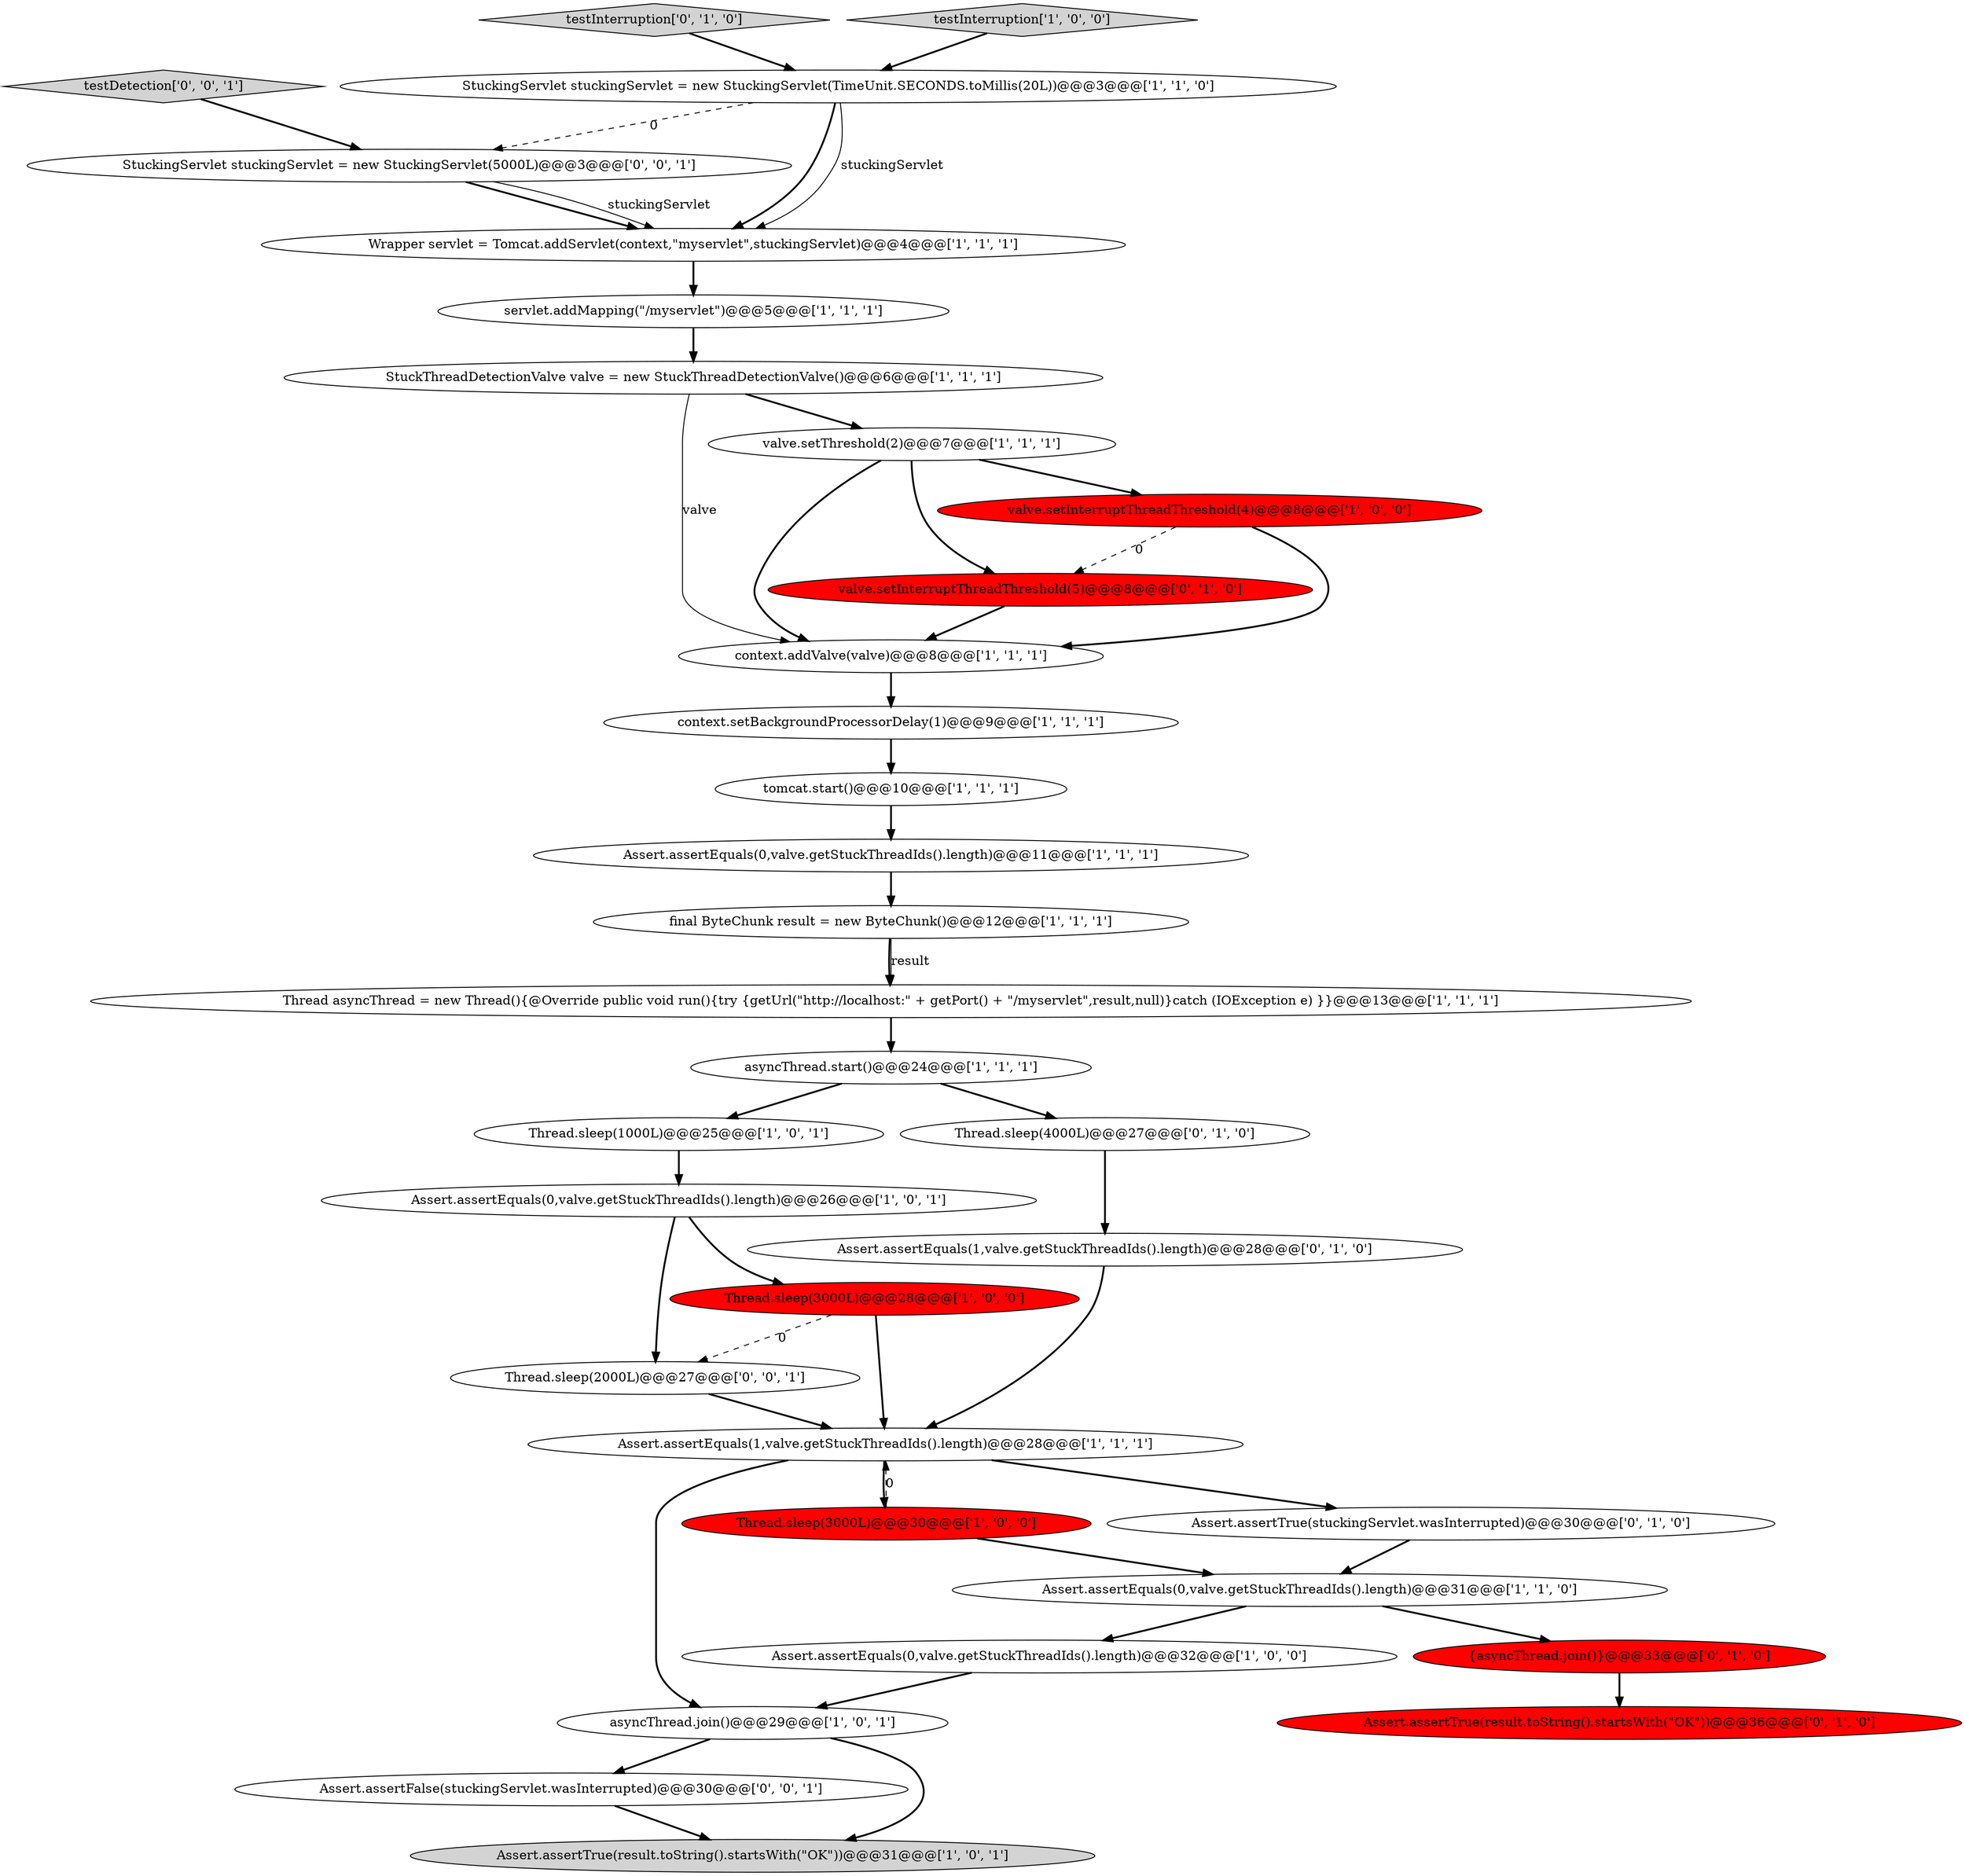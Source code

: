 digraph {
24 [style = filled, label = "valve.setInterruptThreadThreshold(5)@@@8@@@['0', '1', '0']", fillcolor = red, shape = ellipse image = "AAA1AAABBB2BBB"];
7 [style = filled, label = "StuckThreadDetectionValve valve = new StuckThreadDetectionValve()@@@6@@@['1', '1', '1']", fillcolor = white, shape = ellipse image = "AAA0AAABBB1BBB"];
29 [style = filled, label = "Assert.assertTrue(result.toString().startsWith(\"OK\"))@@@36@@@['0', '1', '0']", fillcolor = red, shape = ellipse image = "AAA1AAABBB2BBB"];
32 [style = filled, label = "Assert.assertFalse(stuckingServlet.wasInterrupted)@@@30@@@['0', '0', '1']", fillcolor = white, shape = ellipse image = "AAA0AAABBB3BBB"];
6 [style = filled, label = "asyncThread.start()@@@24@@@['1', '1', '1']", fillcolor = white, shape = ellipse image = "AAA0AAABBB1BBB"];
16 [style = filled, label = "Assert.assertEquals(0,valve.getStuckThreadIds().length)@@@11@@@['1', '1', '1']", fillcolor = white, shape = ellipse image = "AAA0AAABBB1BBB"];
19 [style = filled, label = "final ByteChunk result = new ByteChunk()@@@12@@@['1', '1', '1']", fillcolor = white, shape = ellipse image = "AAA0AAABBB1BBB"];
5 [style = filled, label = "tomcat.start()@@@10@@@['1', '1', '1']", fillcolor = white, shape = ellipse image = "AAA0AAABBB1BBB"];
33 [style = filled, label = "StuckingServlet stuckingServlet = new StuckingServlet(5000L)@@@3@@@['0', '0', '1']", fillcolor = white, shape = ellipse image = "AAA0AAABBB3BBB"];
2 [style = filled, label = "Thread.sleep(1000L)@@@25@@@['1', '0', '1']", fillcolor = white, shape = ellipse image = "AAA0AAABBB1BBB"];
3 [style = filled, label = "context.setBackgroundProcessorDelay(1)@@@9@@@['1', '1', '1']", fillcolor = white, shape = ellipse image = "AAA0AAABBB1BBB"];
18 [style = filled, label = "Wrapper servlet = Tomcat.addServlet(context,\"myservlet\",stuckingServlet)@@@4@@@['1', '1', '1']", fillcolor = white, shape = ellipse image = "AAA0AAABBB1BBB"];
11 [style = filled, label = "Assert.assertEquals(0,valve.getStuckThreadIds().length)@@@26@@@['1', '0', '1']", fillcolor = white, shape = ellipse image = "AAA0AAABBB1BBB"];
20 [style = filled, label = "Assert.assertEquals(0,valve.getStuckThreadIds().length)@@@32@@@['1', '0', '0']", fillcolor = white, shape = ellipse image = "AAA0AAABBB1BBB"];
21 [style = filled, label = "Thread.sleep(3000L)@@@28@@@['1', '0', '0']", fillcolor = red, shape = ellipse image = "AAA1AAABBB1BBB"];
12 [style = filled, label = "Thread asyncThread = new Thread(){@Override public void run(){try {getUrl(\"http://localhost:\" + getPort() + \"/myservlet\",result,null)}catch (IOException e) }}@@@13@@@['1', '1', '1']", fillcolor = white, shape = ellipse image = "AAA0AAABBB1BBB"];
17 [style = filled, label = "Assert.assertTrue(result.toString().startsWith(\"OK\"))@@@31@@@['1', '0', '1']", fillcolor = lightgray, shape = ellipse image = "AAA0AAABBB1BBB"];
14 [style = filled, label = "StuckingServlet stuckingServlet = new StuckingServlet(TimeUnit.SECONDS.toMillis(20L))@@@3@@@['1', '1', '0']", fillcolor = white, shape = ellipse image = "AAA0AAABBB1BBB"];
0 [style = filled, label = "Assert.assertEquals(1,valve.getStuckThreadIds().length)@@@28@@@['1', '1', '1']", fillcolor = white, shape = ellipse image = "AAA0AAABBB1BBB"];
30 [style = filled, label = "testDetection['0', '0', '1']", fillcolor = lightgray, shape = diamond image = "AAA0AAABBB3BBB"];
26 [style = filled, label = "Thread.sleep(4000L)@@@27@@@['0', '1', '0']", fillcolor = white, shape = ellipse image = "AAA0AAABBB2BBB"];
1 [style = filled, label = "asyncThread.join()@@@29@@@['1', '0', '1']", fillcolor = white, shape = ellipse image = "AAA0AAABBB1BBB"];
23 [style = filled, label = "Assert.assertTrue(stuckingServlet.wasInterrupted)@@@30@@@['0', '1', '0']", fillcolor = white, shape = ellipse image = "AAA0AAABBB2BBB"];
15 [style = filled, label = "context.addValve(valve)@@@8@@@['1', '1', '1']", fillcolor = white, shape = ellipse image = "AAA0AAABBB1BBB"];
28 [style = filled, label = "Assert.assertEquals(1,valve.getStuckThreadIds().length)@@@28@@@['0', '1', '0']", fillcolor = white, shape = ellipse image = "AAA0AAABBB2BBB"];
25 [style = filled, label = "testInterruption['0', '1', '0']", fillcolor = lightgray, shape = diamond image = "AAA0AAABBB2BBB"];
13 [style = filled, label = "testInterruption['1', '0', '0']", fillcolor = lightgray, shape = diamond image = "AAA0AAABBB1BBB"];
4 [style = filled, label = "servlet.addMapping(\"/myservlet\")@@@5@@@['1', '1', '1']", fillcolor = white, shape = ellipse image = "AAA0AAABBB1BBB"];
8 [style = filled, label = "Thread.sleep(3000L)@@@30@@@['1', '0', '0']", fillcolor = red, shape = ellipse image = "AAA1AAABBB1BBB"];
31 [style = filled, label = "Thread.sleep(2000L)@@@27@@@['0', '0', '1']", fillcolor = white, shape = ellipse image = "AAA0AAABBB3BBB"];
9 [style = filled, label = "valve.setInterruptThreadThreshold(4)@@@8@@@['1', '0', '0']", fillcolor = red, shape = ellipse image = "AAA1AAABBB1BBB"];
10 [style = filled, label = "valve.setThreshold(2)@@@7@@@['1', '1', '1']", fillcolor = white, shape = ellipse image = "AAA0AAABBB1BBB"];
22 [style = filled, label = "Assert.assertEquals(0,valve.getStuckThreadIds().length)@@@31@@@['1', '1', '0']", fillcolor = white, shape = ellipse image = "AAA0AAABBB1BBB"];
27 [style = filled, label = "{asyncThread.join()}@@@33@@@['0', '1', '0']", fillcolor = red, shape = ellipse image = "AAA1AAABBB2BBB"];
6->26 [style = bold, label=""];
10->15 [style = bold, label=""];
30->33 [style = bold, label=""];
21->0 [style = bold, label=""];
19->12 [style = bold, label=""];
9->24 [style = dashed, label="0"];
7->10 [style = bold, label=""];
19->12 [style = solid, label="result"];
10->24 [style = bold, label=""];
31->0 [style = bold, label=""];
11->21 [style = bold, label=""];
25->14 [style = bold, label=""];
20->1 [style = bold, label=""];
16->19 [style = bold, label=""];
15->3 [style = bold, label=""];
12->6 [style = bold, label=""];
8->0 [style = dashed, label="0"];
14->33 [style = dashed, label="0"];
4->7 [style = bold, label=""];
8->22 [style = bold, label=""];
1->17 [style = bold, label=""];
6->2 [style = bold, label=""];
5->16 [style = bold, label=""];
21->31 [style = dashed, label="0"];
28->0 [style = bold, label=""];
11->31 [style = bold, label=""];
3->5 [style = bold, label=""];
23->22 [style = bold, label=""];
0->23 [style = bold, label=""];
18->4 [style = bold, label=""];
22->20 [style = bold, label=""];
22->27 [style = bold, label=""];
33->18 [style = bold, label=""];
9->15 [style = bold, label=""];
0->1 [style = bold, label=""];
0->8 [style = bold, label=""];
1->32 [style = bold, label=""];
14->18 [style = bold, label=""];
10->9 [style = bold, label=""];
26->28 [style = bold, label=""];
27->29 [style = bold, label=""];
33->18 [style = solid, label="stuckingServlet"];
13->14 [style = bold, label=""];
14->18 [style = solid, label="stuckingServlet"];
2->11 [style = bold, label=""];
32->17 [style = bold, label=""];
24->15 [style = bold, label=""];
7->15 [style = solid, label="valve"];
}
